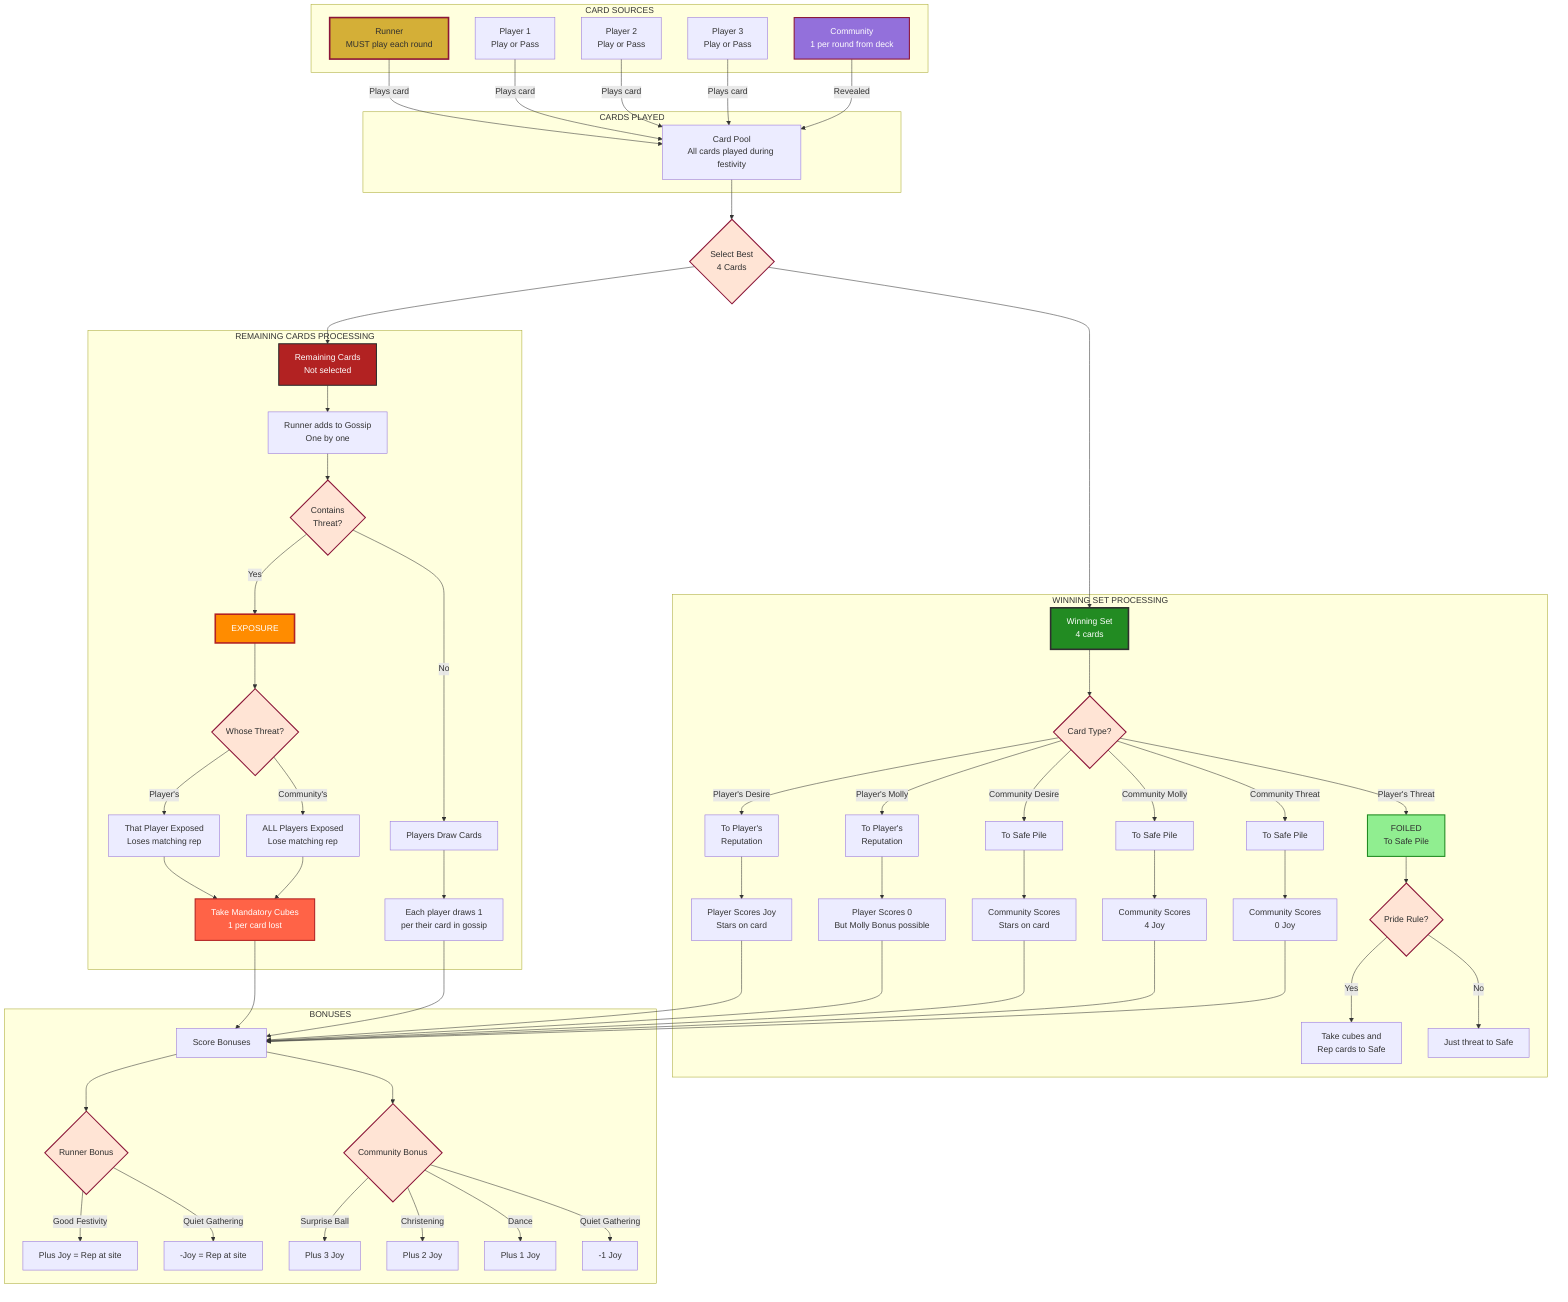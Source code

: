 flowchart TB
    subgraph "CARD SOURCES"
        R[Runner<br/>MUST play each round]
        P1[Player 1<br/>Play or Pass]
        P2[Player 2<br/>Play or Pass]
        P3[Player 3<br/>Play or Pass]
        COM[Community<br/>1 per round from deck]
    end
    
    subgraph "CARDS PLAYED"
        POOL[Card Pool<br/>All cards played during festivity]
    end
    
    R -->|Plays card| POOL
    P1 -->|Plays card| POOL
    P2 -->|Plays card| POOL
    P3 -->|Plays card| POOL
    COM -->|Revealed| POOL
    
    POOL --> SELECT{Select Best<br/>4 Cards}
    
    SELECT --> WIN[Winning Set<br/>4 cards]
    SELECT --> REM[Remaining Cards<br/>Not selected]
    
    subgraph "WINNING SET PROCESSING"
        WIN --> TYPE{Card Type?}
        
        TYPE -->|Player's Desire| REP1[To Player's<br/>Reputation]
        TYPE -->|Player's Molly| REP2[To Player's<br/>Reputation]
        TYPE -->|Player's Threat| FOIL[FOILED<br/>To Safe Pile]
        TYPE -->|Community Desire| SAFE1[To Safe Pile]
        TYPE -->|Community Molly| SAFE2[To Safe Pile]
        TYPE -->|Community Threat| SAFE3[To Safe Pile]
        
        REP1 --> SCORE1[Player Scores Joy<br/>Stars on card]
        REP2 --> SCORE2[Player Scores 0<br/>But Molly Bonus possible]
        FOIL --> PRIDE{Pride Rule?}
        PRIDE -->|Yes| CUBE1[Take cubes and<br/>Rep cards to Safe]
        PRIDE -->|No| CUBE2[Just threat to Safe]
        
        SAFE1 --> SCORE3[Community Scores<br/>Stars on card]
        SAFE2 --> SCORE4[Community Scores<br/>4 Joy]
        SAFE3 --> SCORE5[Community Scores<br/>0 Joy]
    end
    
    subgraph "REMAINING CARDS PROCESSING"
        REM --> GOSSIP[Runner adds to Gossip<br/>One by one]
        GOSSIP --> CHECK{Contains<br/>Threat?}
        CHECK -->|Yes| EXPOSE[EXPOSURE]
        CHECK -->|No| DRAW[Players Draw Cards]
        
        EXPOSE --> WHO{Whose Threat?}
        WHO -->|Player's| EXP1[That Player Exposed<br/>Loses matching rep]
        WHO -->|Community's| EXP2[ALL Players Exposed<br/>Lose matching rep]
        
        EXP1 --> CUBES[Take Mandatory Cubes<br/>1 per card lost]
        EXP2 --> CUBES
        
        DRAW --> D1[Each player draws 1<br/>per their card in gossip]
    end
    
    subgraph "BONUSES"
        SCORE1 --> BONUS
        SCORE2 --> BONUS
        SCORE3 --> BONUS
        SCORE4 --> BONUS
        SCORE5 --> BONUS
        CUBES --> BONUS
        D1 --> BONUS
        
        BONUS[Score Bonuses]
        BONUS --> RB{Runner Bonus}
        BONUS --> CB{Community Bonus}
        
        RB -->|Good Festivity| RB1[Plus Joy = Rep at site]
        RB -->|Quiet Gathering| RB2[-Joy = Rep at site]
        
        CB -->|Surprise Ball| CB1[Plus 3 Joy]
        CB -->|Christening| CB2[Plus 2 Joy]
        CB -->|Dance| CB3[Plus 1 Joy]
        CB -->|Quiet Gathering| CB4[-1 Joy]
    end
    
    style R fill:#D4AF37,stroke:#8B1538,stroke-width:3px,color:#2F2F2F
    style COM fill:#9370DB,stroke:#8B1538,stroke-width:2px,color:#fff
    style WIN fill:#228B22,stroke:#2F2F2F,stroke-width:3px,color:#fff
    style REM fill:#B22222,stroke:#2F2F2F,stroke-width:2px,color:#fff
    style EXPOSE fill:#FF8C00,stroke:#B22222,stroke-width:3px,color:#fff
    style FOIL fill:#90EE90,stroke:#228B22,stroke-width:2px,color:#2F2F2F
    style CUBES fill:#FF6347,stroke:#B22222,stroke-width:2px,color:#fff
    style SELECT fill:#FFE4D5,stroke:#8B1538,stroke-width:2px,color:#2F2F2F
    style TYPE fill:#FFE4D5,stroke:#8B1538,stroke-width:2px,color:#2F2F2F
    style CHECK fill:#FFE4D5,stroke:#8B1538,stroke-width:2px,color:#2F2F2F
    style WHO fill:#FFE4D5,stroke:#8B1538,stroke-width:2px,color:#2F2F2F
    style PRIDE fill:#FFE4D5,stroke:#8B1538,stroke-width:2px,color:#2F2F2F
    style RB fill:#FFE4D5,stroke:#8B1538,stroke-width:2px,color:#2F2F2F
    style CB fill:#FFE4D5,stroke:#8B1538,stroke-width:2px,color:#2F2F2F